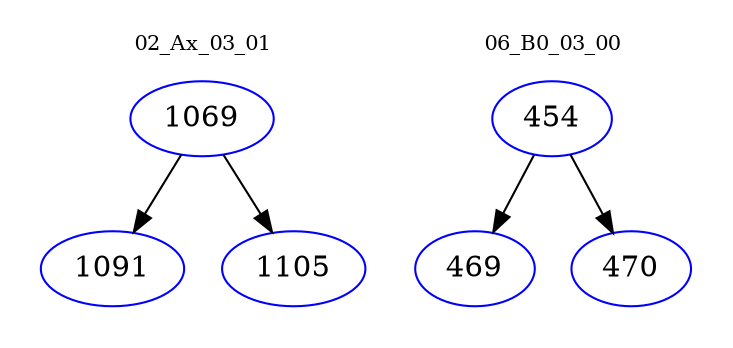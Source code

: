 digraph{
subgraph cluster_0 {
color = white
label = "02_Ax_03_01";
fontsize=10;
T0_1069 [label="1069", color="blue"]
T0_1069 -> T0_1091 [color="black"]
T0_1091 [label="1091", color="blue"]
T0_1069 -> T0_1105 [color="black"]
T0_1105 [label="1105", color="blue"]
}
subgraph cluster_1 {
color = white
label = "06_B0_03_00";
fontsize=10;
T1_454 [label="454", color="blue"]
T1_454 -> T1_469 [color="black"]
T1_469 [label="469", color="blue"]
T1_454 -> T1_470 [color="black"]
T1_470 [label="470", color="blue"]
}
}
